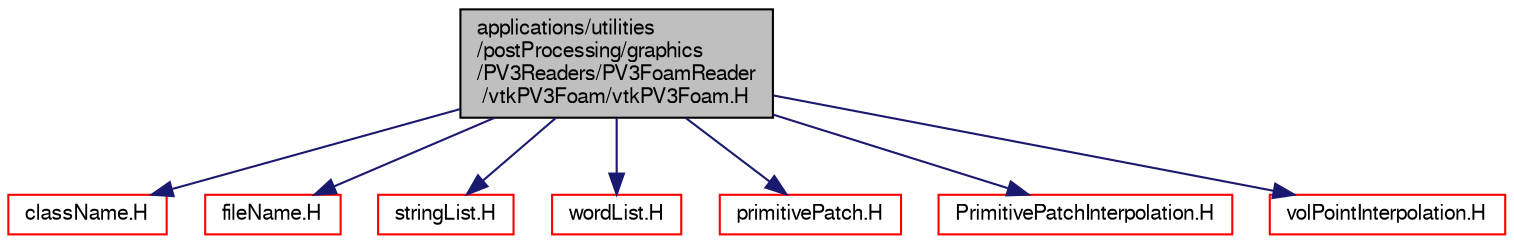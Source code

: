 digraph "applications/utilities/postProcessing/graphics/PV3Readers/PV3FoamReader/vtkPV3Foam/vtkPV3Foam.H"
{
  bgcolor="transparent";
  edge [fontname="FreeSans",fontsize="10",labelfontname="FreeSans",labelfontsize="10"];
  node [fontname="FreeSans",fontsize="10",shape=record];
  Node0 [label="applications/utilities\l/postProcessing/graphics\l/PV3Readers/PV3FoamReader\l/vtkPV3Foam/vtkPV3Foam.H",height=0.2,width=0.4,color="black", fillcolor="grey75", style="filled", fontcolor="black"];
  Node0 -> Node1 [color="midnightblue",fontsize="10",style="solid",fontname="FreeSans"];
  Node1 [label="className.H",height=0.2,width=0.4,color="red",URL="$a09335.html",tooltip="Macro definitions for declaring ClassName(), NamespaceName(), etc. "];
  Node0 -> Node21 [color="midnightblue",fontsize="10",style="solid",fontname="FreeSans"];
  Node21 [label="fileName.H",height=0.2,width=0.4,color="red",URL="$a12584.html"];
  Node0 -> Node23 [color="midnightblue",fontsize="10",style="solid",fontname="FreeSans"];
  Node23 [label="stringList.H",height=0.2,width=0.4,color="red",URL="$a12614.html"];
  Node0 -> Node53 [color="midnightblue",fontsize="10",style="solid",fontname="FreeSans"];
  Node53 [label="wordList.H",height=0.2,width=0.4,color="red",URL="$a12623.html"];
  Node0 -> Node54 [color="midnightblue",fontsize="10",style="solid",fontname="FreeSans"];
  Node54 [label="primitivePatch.H",height=0.2,width=0.4,color="red",URL="$a11999.html"];
  Node0 -> Node150 [color="midnightblue",fontsize="10",style="solid",fontname="FreeSans"];
  Node150 [label="PrimitivePatchInterpolation.H",height=0.2,width=0.4,color="red",URL="$a10496.html"];
  Node0 -> Node151 [color="midnightblue",fontsize="10",style="solid",fontname="FreeSans"];
  Node151 [label="volPointInterpolation.H",height=0.2,width=0.4,color="red",URL="$a04340.html"];
}
